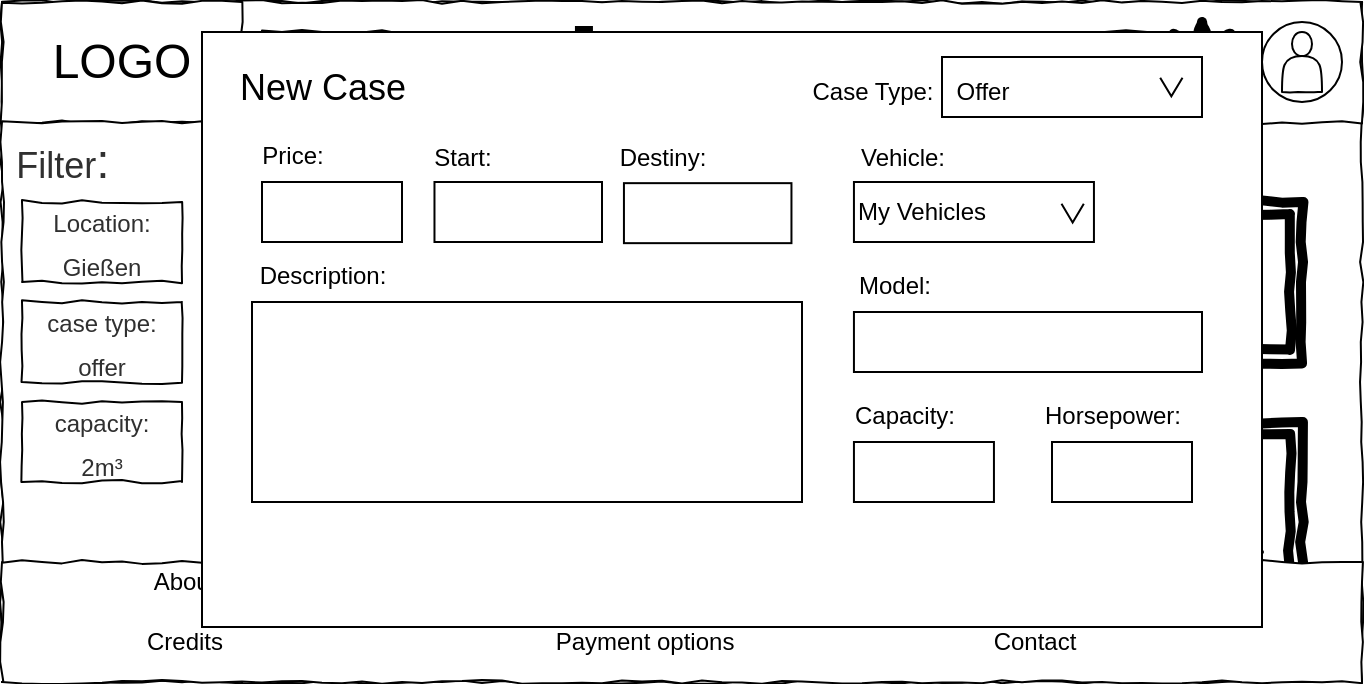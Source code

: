 <mxfile version="15.8.9" type="device"><diagram id="qDvhOiMLQDvqrx-M2qaT" name="Page-1"><mxGraphModel dx="865" dy="447" grid="1" gridSize="10" guides="1" tooltips="1" connect="1" arrows="1" fold="1" page="1" pageScale="1" pageWidth="827" pageHeight="1169" math="0" shadow="0"><root><mxCell id="0"/><mxCell id="1" parent="0"/><mxCell id="5Obt_QfE2ZRN3Jh5w3WQ-1" value="" style="rounded=0;whiteSpace=wrap;html=1;comic=1;" parent="1" vertex="1"><mxGeometry x="70" y="40" width="680" height="340" as="geometry"/></mxCell><mxCell id="5Obt_QfE2ZRN3Jh5w3WQ-2" value="" style="rounded=0;whiteSpace=wrap;html=1;comic=1;" parent="1" vertex="1"><mxGeometry x="70" y="40" width="680" height="60" as="geometry"/></mxCell><mxCell id="5Obt_QfE2ZRN3Jh5w3WQ-3" value="&lt;font style=&quot;font-size: 24px&quot;&gt;LOGO&lt;/font&gt;" style="rounded=0;whiteSpace=wrap;html=1;comic=1;" parent="1" vertex="1"><mxGeometry x="70" y="40" width="120" height="60" as="geometry"/></mxCell><mxCell id="5Obt_QfE2ZRN3Jh5w3WQ-4" value="" style="rounded=0;whiteSpace=wrap;html=1;comic=1;fontSize=24;" parent="1" vertex="1"><mxGeometry x="70" y="100" width="120" height="280" as="geometry"/></mxCell><mxCell id="5Obt_QfE2ZRN3Jh5w3WQ-5" value="" style="ellipse;whiteSpace=wrap;html=1;aspect=fixed;comic=1;fontSize=24;" parent="1" vertex="1"><mxGeometry x="700" y="50" width="40" height="40" as="geometry"/></mxCell><mxCell id="5Obt_QfE2ZRN3Jh5w3WQ-9" value="" style="shape=actor;whiteSpace=wrap;html=1;comic=1;fontSize=24;fontColor=#FFFFFF;" parent="1" vertex="1"><mxGeometry x="710" y="55" width="20" height="30" as="geometry"/></mxCell><mxCell id="5Obt_QfE2ZRN3Jh5w3WQ-10" value="" style="shape=message;html=1;whiteSpace=wrap;html=1;outlineConnect=0;comic=1;fontSize=24;fontColor=#FFFFFF;" parent="1" vertex="1"><mxGeometry x="590" y="55" width="52.49" height="35" as="geometry"/></mxCell><mxCell id="5Obt_QfE2ZRN3Jh5w3WQ-11" value="" style="verticalLabelPosition=bottom;verticalAlign=top;html=1;shape=mxgraph.basic.sun;comic=1;fontSize=24;fontColor=#FFFFFF;strokeWidth=5;" parent="1" vertex="1"><mxGeometry x="650" y="50" width="40" height="40" as="geometry"/></mxCell><mxCell id="5Obt_QfE2ZRN3Jh5w3WQ-12" value="" style="shape=ext;double=1;rounded=0;whiteSpace=wrap;html=1;comic=1;fontSize=24;fontColor=#FFFFFF;strokeWidth=5;" parent="1" vertex="1"><mxGeometry x="220" y="140" width="500" height="80" as="geometry"/></mxCell><mxCell id="5Obt_QfE2ZRN3Jh5w3WQ-13" value="" style="shape=ext;double=1;rounded=0;whiteSpace=wrap;html=1;comic=1;fontSize=24;fontColor=#FFFFFF;strokeWidth=5;" parent="1" vertex="1"><mxGeometry x="220" y="250" width="500" height="80" as="geometry"/></mxCell><mxCell id="5Obt_QfE2ZRN3Jh5w3WQ-16" value="&lt;font style=&quot;font-size: 18px&quot;&gt;Filter&lt;/font&gt;:" style="text;html=1;resizable=0;autosize=1;align=center;verticalAlign=middle;points=[];fillColor=none;strokeColor=none;rounded=0;labelBackgroundColor=none;comic=1;fontSize=24;fontColor=#303030;" parent="1" vertex="1"><mxGeometry x="70" y="100" width="60" height="40" as="geometry"/></mxCell><mxCell id="5Obt_QfE2ZRN3Jh5w3WQ-17" value="&lt;div&gt;&lt;font style=&quot;font-size: 12px&quot;&gt;Location:&lt;/font&gt;&lt;/div&gt;&lt;div&gt;&lt;font style=&quot;font-size: 12px&quot;&gt;&lt;font style=&quot;font-size: 12px&quot;&gt;Gießen&lt;/font&gt;&lt;br&gt;&lt;/font&gt;&lt;/div&gt;" style="rounded=0;whiteSpace=wrap;html=1;labelBackgroundColor=none;comic=1;fontSize=18;fontColor=#303030;strokeWidth=1;" parent="1" vertex="1"><mxGeometry x="80" y="140" width="80" height="40" as="geometry"/></mxCell><mxCell id="5Obt_QfE2ZRN3Jh5w3WQ-18" value="&lt;font style=&quot;font-size: 12px&quot;&gt;case type:&lt;/font&gt; &lt;font style=&quot;font-size: 12px&quot;&gt;offer&lt;/font&gt;" style="rounded=0;whiteSpace=wrap;html=1;labelBackgroundColor=none;comic=1;fontSize=18;fontColor=#303030;strokeWidth=1;" parent="1" vertex="1"><mxGeometry x="80" y="190" width="80" height="40" as="geometry"/></mxCell><mxCell id="5Obt_QfE2ZRN3Jh5w3WQ-19" value="&lt;div&gt;&lt;font style=&quot;font-size: 12px&quot;&gt;capacity:&lt;/font&gt; &lt;br&gt;&lt;/div&gt;&lt;div&gt;&lt;font style=&quot;font-size: 12px&quot;&gt;2m³&lt;/font&gt;&lt;/div&gt;" style="rounded=0;whiteSpace=wrap;html=1;labelBackgroundColor=none;comic=1;fontSize=18;fontColor=#303030;strokeWidth=1;" parent="1" vertex="1"><mxGeometry x="80" y="240" width="80" height="40" as="geometry"/></mxCell><mxCell id="5Obt_QfE2ZRN3Jh5w3WQ-20" value="Offer" style="text;html=1;resizable=0;autosize=1;align=center;verticalAlign=middle;points=[];fillColor=none;strokeColor=none;rounded=0;labelBackgroundColor=none;comic=1;fontSize=12;fontColor=#303030;" parent="1" vertex="1"><mxGeometry x="230" y="150" width="40" height="20" as="geometry"/></mxCell><mxCell id="5Obt_QfE2ZRN3Jh5w3WQ-21" value="Marcusmey78" style="text;html=1;resizable=0;autosize=1;align=center;verticalAlign=middle;points=[];fillColor=none;strokeColor=none;rounded=0;labelBackgroundColor=none;comic=1;fontSize=12;fontColor=#303030;" parent="1" vertex="1"><mxGeometry x="610" y="150" width="90" height="20" as="geometry"/></mxCell><mxCell id="5Obt_QfE2ZRN3Jh5w3WQ-22" value="25€/h" style="text;html=1;resizable=0;autosize=1;align=center;verticalAlign=middle;points=[];fillColor=none;strokeColor=none;rounded=0;labelBackgroundColor=none;comic=1;fontSize=12;fontColor=#303030;" parent="1" vertex="1"><mxGeometry x="650" y="180" width="40" height="20" as="geometry"/></mxCell><mxCell id="5Obt_QfE2ZRN3Jh5w3WQ-23" value="9m³" style="text;html=1;resizable=0;autosize=1;align=center;verticalAlign=middle;points=[];fillColor=none;strokeColor=none;rounded=0;labelBackgroundColor=none;comic=1;fontSize=12;fontColor=#303030;" parent="1" vertex="1"><mxGeometry x="570" y="150" width="40" height="20" as="geometry"/></mxCell><mxCell id="5Obt_QfE2ZRN3Jh5w3WQ-24" value="Mercedes Cargo Van 1500" style="text;html=1;resizable=0;autosize=1;align=center;verticalAlign=middle;points=[];fillColor=none;strokeColor=none;rounded=0;labelBackgroundColor=none;comic=1;fontSize=12;fontColor=#303030;" parent="1" vertex="1"><mxGeometry x="420" y="150" width="150" height="20" as="geometry"/></mxCell><mxCell id="5Obt_QfE2ZRN3Jh5w3WQ-25" value="Gießen" style="text;html=1;resizable=0;autosize=1;align=center;verticalAlign=middle;points=[];fillColor=none;strokeColor=none;rounded=0;labelBackgroundColor=none;comic=1;fontSize=12;fontColor=#303030;" parent="1" vertex="1"><mxGeometry x="370" y="150" width="50" height="20" as="geometry"/></mxCell><mxCell id="5Obt_QfE2ZRN3Jh5w3WQ-26" value="Offering short transports with my new van" style="text;html=1;resizable=0;autosize=1;align=center;verticalAlign=middle;points=[];fillColor=none;strokeColor=none;rounded=0;labelBackgroundColor=none;comic=1;fontSize=12;fontColor=#303030;" parent="1" vertex="1"><mxGeometry x="230" y="190" width="230" height="20" as="geometry"/></mxCell><mxCell id="5Obt_QfE2ZRN3Jh5w3WQ-27" value="" style="rounded=0;whiteSpace=wrap;html=1;comic=1;fontSize=12;" parent="1" vertex="1"><mxGeometry x="70" y="320" width="680" height="60" as="geometry"/></mxCell><mxCell id="5Obt_QfE2ZRN3Jh5w3WQ-28" value="About" style="text;html=1;resizable=0;autosize=1;align=center;verticalAlign=middle;points=[];fillColor=none;strokeColor=none;rounded=0;comic=1;fontSize=12;" parent="1" vertex="1"><mxGeometry x="135.97" y="320" width="50" height="20" as="geometry"/></mxCell><mxCell id="5Obt_QfE2ZRN3Jh5w3WQ-29" value="Credits" style="text;html=1;resizable=0;autosize=1;align=center;verticalAlign=middle;points=[];fillColor=none;strokeColor=none;rounded=0;comic=1;fontSize=12;" parent="1" vertex="1"><mxGeometry x="135.97" y="350" width="50" height="20" as="geometry"/></mxCell><mxCell id="5Obt_QfE2ZRN3Jh5w3WQ-30" value="Customer Service" style="text;html=1;resizable=0;autosize=1;align=center;verticalAlign=middle;points=[];fillColor=none;strokeColor=none;rounded=0;comic=1;fontSize=12;" parent="1" vertex="1"><mxGeometry x="335.97" y="320" width="110" height="20" as="geometry"/></mxCell><mxCell id="5Obt_QfE2ZRN3Jh5w3WQ-31" value="Payment options" style="text;html=1;resizable=0;autosize=1;align=center;verticalAlign=middle;points=[];fillColor=none;strokeColor=none;rounded=0;comic=1;fontSize=12;" parent="1" vertex="1"><mxGeometry x="340.97" y="350" width="100" height="20" as="geometry"/></mxCell><mxCell id="5Obt_QfE2ZRN3Jh5w3WQ-32" value="Privacy policy" style="text;html=1;resizable=0;autosize=1;align=center;verticalAlign=middle;points=[];fillColor=none;strokeColor=none;rounded=0;comic=1;fontSize=12;" parent="1" vertex="1"><mxGeometry x="540.97" y="330" width="90" height="20" as="geometry"/></mxCell><mxCell id="5Obt_QfE2ZRN3Jh5w3WQ-33" value="Contact" style="text;html=1;resizable=0;autosize=1;align=center;verticalAlign=middle;points=[];fillColor=none;strokeColor=none;rounded=0;comic=1;fontSize=12;" parent="1" vertex="1"><mxGeometry x="555.97" y="350" width="60" height="20" as="geometry"/></mxCell><mxCell id="5Obt_QfE2ZRN3Jh5w3WQ-38" value="" style="line;strokeWidth=2;html=1;labelBackgroundColor=none;comic=1;fontSize=12;fontColor=#303030;" parent="1" vertex="1"><mxGeometry x="240" y="270" width="160" height="10" as="geometry"/></mxCell><mxCell id="5Obt_QfE2ZRN3Jh5w3WQ-39" value="" style="line;strokeWidth=2;html=1;labelBackgroundColor=none;comic=1;fontSize=12;fontColor=#303030;" parent="1" vertex="1"><mxGeometry x="630" y="270" width="66.24" height="10" as="geometry"/></mxCell><mxCell id="5Obt_QfE2ZRN3Jh5w3WQ-40" value="" style="line;strokeWidth=2;html=1;labelBackgroundColor=none;comic=1;fontSize=12;fontColor=#303030;" parent="1" vertex="1"><mxGeometry x="549.73" y="270" width="66.24" height="10" as="geometry"/></mxCell><mxCell id="5Obt_QfE2ZRN3Jh5w3WQ-41" value="" style="line;strokeWidth=2;html=1;labelBackgroundColor=none;comic=1;fontSize=12;fontColor=#303030;" parent="1" vertex="1"><mxGeometry x="474.73" y="270" width="66.24" height="10" as="geometry"/></mxCell><mxCell id="5Obt_QfE2ZRN3Jh5w3WQ-42" value="" style="line;strokeWidth=2;html=1;labelBackgroundColor=none;comic=1;fontSize=12;fontColor=#303030;" parent="1" vertex="1"><mxGeometry x="240" y="310" width="66.24" height="10" as="geometry"/></mxCell><mxCell id="5Obt_QfE2ZRN3Jh5w3WQ-43" value="" style="line;strokeWidth=2;html=1;labelBackgroundColor=none;comic=1;fontSize=12;fontColor=#303030;" parent="1" vertex="1"><mxGeometry x="633.76" y="310" width="66.24" height="10" as="geometry"/></mxCell><mxCell id="5Obt_QfE2ZRN3Jh5w3WQ-44" value="" style="line;strokeWidth=2;html=1;labelBackgroundColor=none;comic=1;fontSize=12;fontColor=#303030;" parent="1" vertex="1"><mxGeometry x="240" y="290" width="66.24" height="10" as="geometry"/></mxCell><mxCell id="5Obt_QfE2ZRN3Jh5w3WQ-45" value="" style="line;strokeWidth=2;html=1;labelBackgroundColor=none;comic=1;fontSize=12;fontColor=#303030;" parent="1" vertex="1"><mxGeometry x="320" y="290" width="66.24" height="10" as="geometry"/></mxCell><mxCell id="5Obt_QfE2ZRN3Jh5w3WQ-46" value="" style="line;strokeWidth=2;html=1;labelBackgroundColor=none;comic=1;fontSize=12;fontColor=#303030;" parent="1" vertex="1"><mxGeometry x="320" y="310" width="66.24" height="10" as="geometry"/></mxCell><mxCell id="5Obt_QfE2ZRN3Jh5w3WQ-49" value="" style="rounded=0;whiteSpace=wrap;html=1;labelBackgroundColor=none;comic=1;fontSize=24;fontColor=#303030;strokeWidth=1;" parent="1" vertex="1"><mxGeometry x="200" y="55" width="120" height="37.5" as="geometry"/></mxCell><mxCell id="5Obt_QfE2ZRN3Jh5w3WQ-47" value="&lt;font style=&quot;font-size: 24px&quot;&gt;My Cases&lt;/font&gt;" style="text;html=1;resizable=0;autosize=1;align=center;verticalAlign=middle;points=[];fillColor=none;strokeColor=none;rounded=0;labelBackgroundColor=none;comic=1;fontSize=12;fontColor=#303030;" parent="1" vertex="1"><mxGeometry x="200" y="62.5" width="120" height="20" as="geometry"/></mxCell><mxCell id="a8R-O9FTi2h1cGQt_QNz-1" value="" style="shape=cross;whiteSpace=wrap;html=1;fillColor=#000000;" parent="1" vertex="1"><mxGeometry x="340.97" y="52.5" width="40" height="40" as="geometry"/></mxCell><mxCell id="qcgdX5n9EV1QYTNZt8Ue-1" value="" style="rounded=0;whiteSpace=wrap;html=1;" vertex="1" parent="1"><mxGeometry x="170" y="55" width="530" height="297.5" as="geometry"/></mxCell><mxCell id="qcgdX5n9EV1QYTNZt8Ue-2" value="&lt;font style=&quot;font-size: 18px&quot;&gt;New Cas&lt;/font&gt;&lt;font style=&quot;font-size: 18px&quot;&gt;e&lt;/font&gt;" style="text;html=1;resizable=0;autosize=1;align=center;verticalAlign=middle;points=[];fillColor=none;strokeColor=none;rounded=0;" vertex="1" parent="1"><mxGeometry x="180" y="72.5" width="100" height="20" as="geometry"/></mxCell><mxCell id="qcgdX5n9EV1QYTNZt8Ue-3" value="" style="rounded=0;whiteSpace=wrap;html=1;fontSize=18;" vertex="1" parent="1"><mxGeometry x="540" y="67.5" width="130" height="30" as="geometry"/></mxCell><mxCell id="qcgdX5n9EV1QYTNZt8Ue-4" value="&lt;font style=&quot;font-size: 12px&quot;&gt;Offer&lt;/font&gt;" style="text;html=1;resizable=0;autosize=1;align=center;verticalAlign=middle;points=[];fillColor=none;strokeColor=none;rounded=0;fontSize=18;" vertex="1" parent="1"><mxGeometry x="540" y="67.5" width="40" height="30" as="geometry"/></mxCell><mxCell id="qcgdX5n9EV1QYTNZt8Ue-6" value="" style="html=1;shadow=0;dashed=0;align=center;verticalAlign=middle;shape=mxgraph.arrows2.arrow;dy=0;dx=30;notch=70;fontSize=18;rotation=90;" vertex="1" parent="1"><mxGeometry x="650" y="76.92" width="9.35" height="11.16" as="geometry"/></mxCell><mxCell id="qcgdX5n9EV1QYTNZt8Ue-7" value="" style="verticalLabelPosition=bottom;verticalAlign=top;html=1;shape=mxgraph.basic.rect;fillColor2=none;strokeWidth=1;size=20;indent=5;fontSize=18;" vertex="1" parent="1"><mxGeometry x="195" y="190" width="275" height="100" as="geometry"/></mxCell><mxCell id="qcgdX5n9EV1QYTNZt8Ue-8" value="&lt;font style=&quot;font-size: 12px&quot;&gt;Case Type:&lt;/font&gt;" style="text;html=1;resizable=0;autosize=1;align=center;verticalAlign=middle;points=[];fillColor=none;strokeColor=none;rounded=0;fontSize=18;" vertex="1" parent="1"><mxGeometry x="470" y="67.5" width="70" height="30" as="geometry"/></mxCell><mxCell id="qcgdX5n9EV1QYTNZt8Ue-9" value="&lt;font style=&quot;font-size: 12px&quot;&gt;Description:&lt;/font&gt;" style="text;html=1;resizable=0;autosize=1;align=center;verticalAlign=middle;points=[];fillColor=none;strokeColor=none;rounded=0;fontSize=18;" vertex="1" parent="1"><mxGeometry x="190" y="160" width="80" height="30" as="geometry"/></mxCell><mxCell id="qcgdX5n9EV1QYTNZt8Ue-10" value="" style="rounded=0;whiteSpace=wrap;html=1;fontSize=12;" vertex="1" parent="1"><mxGeometry x="286.24" y="130" width="83.76" height="30" as="geometry"/></mxCell><mxCell id="qcgdX5n9EV1QYTNZt8Ue-11" value="&lt;font style=&quot;font-size: 12px&quot;&gt;Destiny:&lt;/font&gt;" style="text;html=1;resizable=0;autosize=1;align=center;verticalAlign=middle;points=[];fillColor=none;strokeColor=none;rounded=0;fontSize=18;" vertex="1" parent="1"><mxGeometry x="370" y="100.58" width="60" height="30" as="geometry"/></mxCell><mxCell id="qcgdX5n9EV1QYTNZt8Ue-12" value="My Vehicles" style="rounded=0;whiteSpace=wrap;html=1;fontSize=12;align=left;" vertex="1" parent="1"><mxGeometry x="495.97" y="130" width="120" height="30" as="geometry"/></mxCell><mxCell id="qcgdX5n9EV1QYTNZt8Ue-13" value="&lt;font style=&quot;font-size: 12px&quot;&gt;Price:&lt;/font&gt;" style="text;html=1;resizable=0;autosize=1;align=center;verticalAlign=middle;points=[];fillColor=none;strokeColor=none;rounded=0;fontSize=18;" vertex="1" parent="1"><mxGeometry x="190" y="100" width="50" height="30" as="geometry"/></mxCell><mxCell id="qcgdX5n9EV1QYTNZt8Ue-14" value="" style="rounded=0;whiteSpace=wrap;html=1;fontSize=12;" vertex="1" parent="1"><mxGeometry x="495.97" y="195" width="174.03" height="30" as="geometry"/></mxCell><mxCell id="qcgdX5n9EV1QYTNZt8Ue-15" value="&lt;font style=&quot;font-size: 12px&quot;&gt;Vehicle:&lt;/font&gt;" style="text;html=1;resizable=0;autosize=1;align=center;verticalAlign=middle;points=[];fillColor=none;strokeColor=none;rounded=0;fontSize=18;" vertex="1" parent="1"><mxGeometry x="489.73" y="100.58" width="60" height="30" as="geometry"/></mxCell><mxCell id="qcgdX5n9EV1QYTNZt8Ue-18" value="" style="html=1;shadow=0;dashed=0;align=center;verticalAlign=middle;shape=mxgraph.arrows2.arrow;dy=0;dx=30;notch=70;fontSize=18;rotation=90;" vertex="1" parent="1"><mxGeometry x="600.65" y="140" width="9.35" height="11.16" as="geometry"/></mxCell><mxCell id="qcgdX5n9EV1QYTNZt8Ue-19" value="&lt;font style=&quot;font-size: 12px&quot;&gt;Capacity:&lt;/font&gt;" style="text;html=1;resizable=0;autosize=1;align=center;verticalAlign=middle;points=[];fillColor=none;strokeColor=none;rounded=0;fontSize=18;" vertex="1" parent="1"><mxGeometry x="490.97" y="230" width="60" height="30" as="geometry"/></mxCell><mxCell id="qcgdX5n9EV1QYTNZt8Ue-20" value="" style="rounded=0;whiteSpace=wrap;html=1;fontSize=12;" vertex="1" parent="1"><mxGeometry x="200" y="130" width="70" height="30" as="geometry"/></mxCell><mxCell id="qcgdX5n9EV1QYTNZt8Ue-23" value="" style="rounded=0;whiteSpace=wrap;html=1;fontSize=12;" vertex="1" parent="1"><mxGeometry x="495.97" y="260" width="70" height="30" as="geometry"/></mxCell><mxCell id="qcgdX5n9EV1QYTNZt8Ue-24" value="&lt;font style=&quot;font-size: 12px&quot;&gt;Model:&lt;/font&gt;" style="text;html=1;resizable=0;autosize=1;align=center;verticalAlign=middle;points=[];fillColor=none;strokeColor=none;rounded=0;fontSize=18;" vertex="1" parent="1"><mxGeometry x="490.97" y="165" width="50" height="30" as="geometry"/></mxCell><mxCell id="qcgdX5n9EV1QYTNZt8Ue-25" value="&lt;font style=&quot;font-size: 12px&quot;&gt;Horsepower:&lt;/font&gt;" style="text;html=1;resizable=0;autosize=1;align=center;verticalAlign=middle;points=[];fillColor=none;strokeColor=none;rounded=0;fontSize=18;" vertex="1" parent="1"><mxGeometry x="585" y="230" width="80" height="30" as="geometry"/></mxCell><mxCell id="qcgdX5n9EV1QYTNZt8Ue-26" value="" style="rounded=0;whiteSpace=wrap;html=1;fontSize=12;" vertex="1" parent="1"><mxGeometry x="595" y="260" width="70" height="30" as="geometry"/></mxCell><mxCell id="qcgdX5n9EV1QYTNZt8Ue-27" value="&lt;font style=&quot;font-size: 12px&quot;&gt;Start&lt;/font&gt;&lt;font style=&quot;font-size: 12px&quot;&gt;:&lt;/font&gt;" style="text;html=1;resizable=0;autosize=1;align=center;verticalAlign=middle;points=[];fillColor=none;strokeColor=none;rounded=0;fontSize=18;" vertex="1" parent="1"><mxGeometry x="280" y="100.58" width="40" height="30" as="geometry"/></mxCell><mxCell id="qcgdX5n9EV1QYTNZt8Ue-28" value="" style="rounded=0;whiteSpace=wrap;html=1;fontSize=12;" vertex="1" parent="1"><mxGeometry x="380.97" y="130.58" width="83.76" height="30" as="geometry"/></mxCell></root></mxGraphModel></diagram></mxfile>